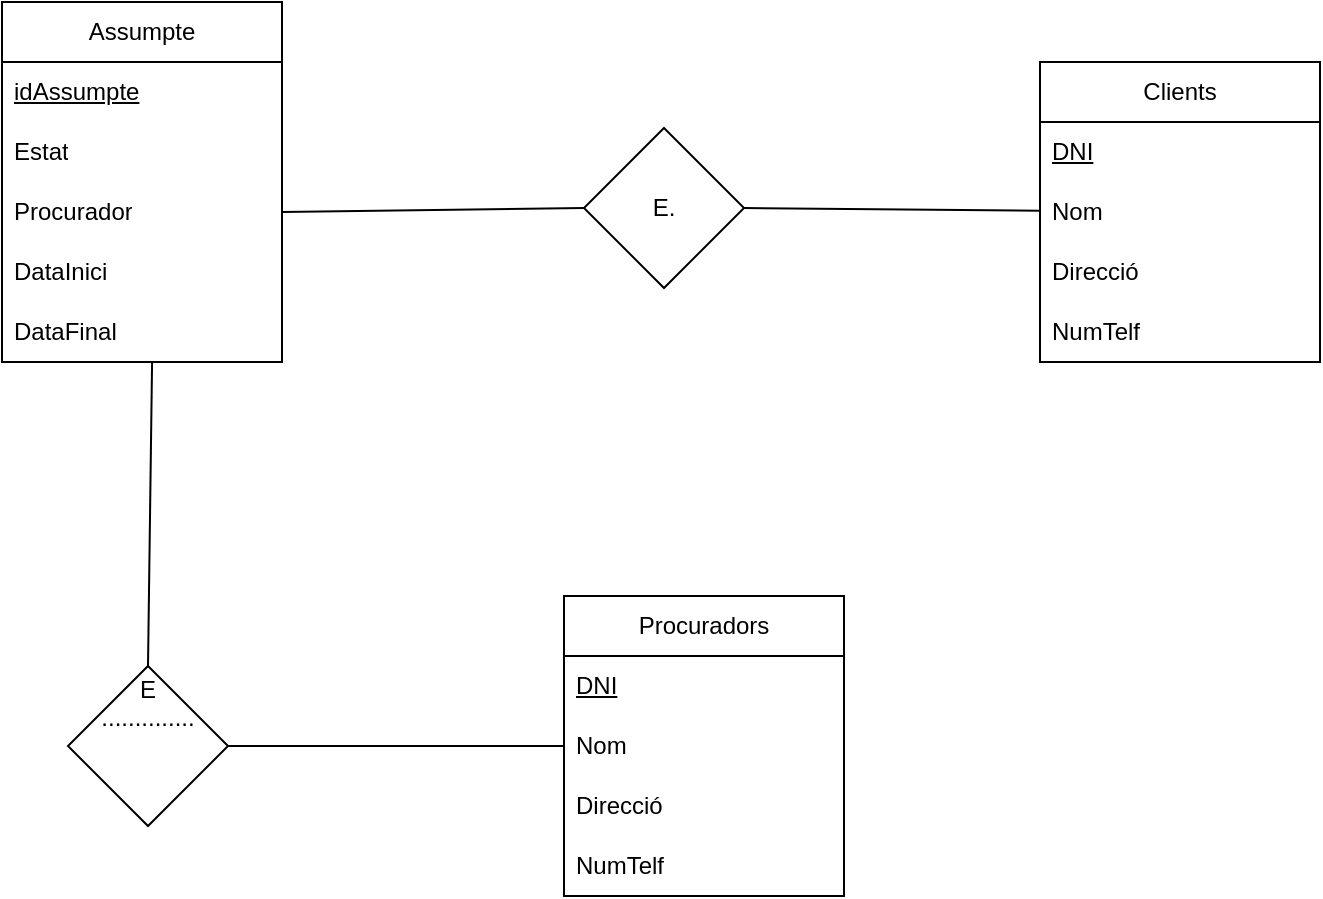 <mxfile version="24.7.17">
  <diagram name="Page-1" id="tj6aMyQ4YZWyP9w3EI61">
    <mxGraphModel dx="1834" dy="788" grid="0" gridSize="10" guides="1" tooltips="1" connect="1" arrows="1" fold="1" page="0" pageScale="1" pageWidth="850" pageHeight="1100" math="0" shadow="0">
      <root>
        <mxCell id="0" />
        <mxCell id="1" parent="0" />
        <mxCell id="U6DigHOxUfzdbVSaLKzw-1" value="Assumpte" style="swimlane;fontStyle=0;childLayout=stackLayout;horizontal=1;startSize=30;horizontalStack=0;resizeParent=1;resizeParentMax=0;resizeLast=0;collapsible=1;marginBottom=0;whiteSpace=wrap;html=1;" vertex="1" parent="1">
          <mxGeometry x="-229" y="30" width="140" height="180" as="geometry" />
        </mxCell>
        <mxCell id="U6DigHOxUfzdbVSaLKzw-2" value="&lt;u&gt;idAssumpte&lt;/u&gt;" style="text;strokeColor=none;fillColor=none;align=left;verticalAlign=middle;spacingLeft=4;spacingRight=4;overflow=hidden;points=[[0,0.5],[1,0.5]];portConstraint=eastwest;rotatable=0;whiteSpace=wrap;html=1;" vertex="1" parent="U6DigHOxUfzdbVSaLKzw-1">
          <mxGeometry y="30" width="140" height="30" as="geometry" />
        </mxCell>
        <mxCell id="U6DigHOxUfzdbVSaLKzw-3" value="Estat" style="text;strokeColor=none;fillColor=none;align=left;verticalAlign=middle;spacingLeft=4;spacingRight=4;overflow=hidden;points=[[0,0.5],[1,0.5]];portConstraint=eastwest;rotatable=0;whiteSpace=wrap;html=1;" vertex="1" parent="U6DigHOxUfzdbVSaLKzw-1">
          <mxGeometry y="60" width="140" height="30" as="geometry" />
        </mxCell>
        <mxCell id="U6DigHOxUfzdbVSaLKzw-13" value="Procurador" style="text;strokeColor=none;fillColor=none;align=left;verticalAlign=middle;spacingLeft=4;spacingRight=4;overflow=hidden;points=[[0,0.5],[1,0.5]];portConstraint=eastwest;rotatable=0;whiteSpace=wrap;html=1;" vertex="1" parent="U6DigHOxUfzdbVSaLKzw-1">
          <mxGeometry y="90" width="140" height="30" as="geometry" />
        </mxCell>
        <mxCell id="U6DigHOxUfzdbVSaLKzw-12" value="DataInici" style="text;strokeColor=none;fillColor=none;align=left;verticalAlign=middle;spacingLeft=4;spacingRight=4;overflow=hidden;points=[[0,0.5],[1,0.5]];portConstraint=eastwest;rotatable=0;whiteSpace=wrap;html=1;" vertex="1" parent="U6DigHOxUfzdbVSaLKzw-1">
          <mxGeometry y="120" width="140" height="30" as="geometry" />
        </mxCell>
        <mxCell id="U6DigHOxUfzdbVSaLKzw-4" value="DataFinal" style="text;strokeColor=none;fillColor=none;align=left;verticalAlign=middle;spacingLeft=4;spacingRight=4;overflow=hidden;points=[[0,0.5],[1,0.5]];portConstraint=eastwest;rotatable=0;whiteSpace=wrap;html=1;" vertex="1" parent="U6DigHOxUfzdbVSaLKzw-1">
          <mxGeometry y="150" width="140" height="30" as="geometry" />
        </mxCell>
        <mxCell id="U6DigHOxUfzdbVSaLKzw-14" value="Clients" style="swimlane;fontStyle=0;childLayout=stackLayout;horizontal=1;startSize=30;horizontalStack=0;resizeParent=1;resizeParentMax=0;resizeLast=0;collapsible=1;marginBottom=0;whiteSpace=wrap;html=1;" vertex="1" parent="1">
          <mxGeometry x="290" y="60" width="140" height="150" as="geometry" />
        </mxCell>
        <mxCell id="U6DigHOxUfzdbVSaLKzw-15" value="&lt;u&gt;DNI&lt;/u&gt;" style="text;strokeColor=none;fillColor=none;align=left;verticalAlign=middle;spacingLeft=4;spacingRight=4;overflow=hidden;points=[[0,0.5],[1,0.5]];portConstraint=eastwest;rotatable=0;whiteSpace=wrap;html=1;" vertex="1" parent="U6DigHOxUfzdbVSaLKzw-14">
          <mxGeometry y="30" width="140" height="30" as="geometry" />
        </mxCell>
        <mxCell id="U6DigHOxUfzdbVSaLKzw-16" value="Nom" style="text;strokeColor=none;fillColor=none;align=left;verticalAlign=middle;spacingLeft=4;spacingRight=4;overflow=hidden;points=[[0,0.5],[1,0.5]];portConstraint=eastwest;rotatable=0;whiteSpace=wrap;html=1;" vertex="1" parent="U6DigHOxUfzdbVSaLKzw-14">
          <mxGeometry y="60" width="140" height="30" as="geometry" />
        </mxCell>
        <mxCell id="U6DigHOxUfzdbVSaLKzw-17" value="Direcció" style="text;strokeColor=none;fillColor=none;align=left;verticalAlign=middle;spacingLeft=4;spacingRight=4;overflow=hidden;points=[[0,0.5],[1,0.5]];portConstraint=eastwest;rotatable=0;whiteSpace=wrap;html=1;" vertex="1" parent="U6DigHOxUfzdbVSaLKzw-14">
          <mxGeometry y="90" width="140" height="30" as="geometry" />
        </mxCell>
        <mxCell id="U6DigHOxUfzdbVSaLKzw-18" value="NumTelf" style="text;strokeColor=none;fillColor=none;align=left;verticalAlign=middle;spacingLeft=4;spacingRight=4;overflow=hidden;points=[[0,0.5],[1,0.5]];portConstraint=eastwest;rotatable=0;whiteSpace=wrap;html=1;" vertex="1" parent="U6DigHOxUfzdbVSaLKzw-14">
          <mxGeometry y="120" width="140" height="30" as="geometry" />
        </mxCell>
        <mxCell id="U6DigHOxUfzdbVSaLKzw-20" value="Procuradors" style="swimlane;fontStyle=0;childLayout=stackLayout;horizontal=1;startSize=30;horizontalStack=0;resizeParent=1;resizeParentMax=0;resizeLast=0;collapsible=1;marginBottom=0;whiteSpace=wrap;html=1;" vertex="1" parent="1">
          <mxGeometry x="52" y="327" width="140" height="150" as="geometry" />
        </mxCell>
        <mxCell id="U6DigHOxUfzdbVSaLKzw-21" value="&lt;u&gt;DNI&lt;/u&gt;" style="text;strokeColor=none;fillColor=none;align=left;verticalAlign=middle;spacingLeft=4;spacingRight=4;overflow=hidden;points=[[0,0.5],[1,0.5]];portConstraint=eastwest;rotatable=0;whiteSpace=wrap;html=1;" vertex="1" parent="U6DigHOxUfzdbVSaLKzw-20">
          <mxGeometry y="30" width="140" height="30" as="geometry" />
        </mxCell>
        <mxCell id="U6DigHOxUfzdbVSaLKzw-22" value="Nom" style="text;strokeColor=none;fillColor=none;align=left;verticalAlign=middle;spacingLeft=4;spacingRight=4;overflow=hidden;points=[[0,0.5],[1,0.5]];portConstraint=eastwest;rotatable=0;whiteSpace=wrap;html=1;" vertex="1" parent="U6DigHOxUfzdbVSaLKzw-20">
          <mxGeometry y="60" width="140" height="30" as="geometry" />
        </mxCell>
        <mxCell id="U6DigHOxUfzdbVSaLKzw-23" value="Direcció" style="text;strokeColor=none;fillColor=none;align=left;verticalAlign=middle;spacingLeft=4;spacingRight=4;overflow=hidden;points=[[0,0.5],[1,0.5]];portConstraint=eastwest;rotatable=0;whiteSpace=wrap;html=1;" vertex="1" parent="U6DigHOxUfzdbVSaLKzw-20">
          <mxGeometry y="90" width="140" height="30" as="geometry" />
        </mxCell>
        <mxCell id="U6DigHOxUfzdbVSaLKzw-24" value="NumTelf" style="text;strokeColor=none;fillColor=none;align=left;verticalAlign=middle;spacingLeft=4;spacingRight=4;overflow=hidden;points=[[0,0.5],[1,0.5]];portConstraint=eastwest;rotatable=0;whiteSpace=wrap;html=1;" vertex="1" parent="U6DigHOxUfzdbVSaLKzw-20">
          <mxGeometry y="120" width="140" height="30" as="geometry" />
        </mxCell>
        <mxCell id="U6DigHOxUfzdbVSaLKzw-25" value="&lt;div&gt;E.&lt;/div&gt;" style="rhombus;whiteSpace=wrap;html=1;" vertex="1" parent="1">
          <mxGeometry x="62" y="93" width="80" height="80" as="geometry" />
        </mxCell>
        <mxCell id="U6DigHOxUfzdbVSaLKzw-28" value="" style="endArrow=none;html=1;rounded=0;fontSize=12;startSize=8;endSize=8;curved=1;entryX=0;entryY=0.5;entryDx=0;entryDy=0;exitX=1;exitY=0.5;exitDx=0;exitDy=0;" edge="1" parent="1" source="U6DigHOxUfzdbVSaLKzw-13" target="U6DigHOxUfzdbVSaLKzw-25">
          <mxGeometry width="50" height="50" relative="1" as="geometry">
            <mxPoint x="75" y="228" as="sourcePoint" />
            <mxPoint x="125" y="178" as="targetPoint" />
          </mxGeometry>
        </mxCell>
        <mxCell id="U6DigHOxUfzdbVSaLKzw-29" value="" style="endArrow=none;html=1;rounded=0;fontSize=12;startSize=8;endSize=8;curved=1;exitX=1;exitY=0.5;exitDx=0;exitDy=0;" edge="1" parent="1" source="U6DigHOxUfzdbVSaLKzw-25" target="U6DigHOxUfzdbVSaLKzw-16">
          <mxGeometry width="50" height="50" relative="1" as="geometry">
            <mxPoint x="145" y="130" as="sourcePoint" />
            <mxPoint x="293" y="130" as="targetPoint" />
          </mxGeometry>
        </mxCell>
        <mxCell id="U6DigHOxUfzdbVSaLKzw-30" value="&lt;div&gt;E&lt;/div&gt;&lt;div&gt;..............&lt;/div&gt;&lt;div&gt;&lt;br&gt;&lt;/div&gt;&lt;div&gt;&lt;br&gt;&lt;/div&gt;&lt;div&gt;&lt;br&gt;&lt;/div&gt;" style="rhombus;whiteSpace=wrap;html=1;" vertex="1" parent="1">
          <mxGeometry x="-196" y="362" width="80" height="80" as="geometry" />
        </mxCell>
        <mxCell id="U6DigHOxUfzdbVSaLKzw-31" value="" style="endArrow=none;html=1;rounded=0;fontSize=12;startSize=8;endSize=8;curved=1;entryX=0.5;entryY=0;entryDx=0;entryDy=0;exitX=0.536;exitY=1;exitDx=0;exitDy=0;exitPerimeter=0;" edge="1" parent="1" target="U6DigHOxUfzdbVSaLKzw-30" source="U6DigHOxUfzdbVSaLKzw-4">
          <mxGeometry width="50" height="50" relative="1" as="geometry">
            <mxPoint x="-335" y="371" as="sourcePoint" />
            <mxPoint x="-124" y="416" as="targetPoint" />
            <Array as="points" />
          </mxGeometry>
        </mxCell>
        <mxCell id="U6DigHOxUfzdbVSaLKzw-32" value="" style="endArrow=none;html=1;rounded=0;fontSize=12;startSize=8;endSize=8;curved=1;exitX=1;exitY=0.5;exitDx=0;exitDy=0;entryX=0;entryY=0.5;entryDx=0;entryDy=0;" edge="1" parent="1" source="U6DigHOxUfzdbVSaLKzw-30" target="U6DigHOxUfzdbVSaLKzw-22">
          <mxGeometry width="50" height="50" relative="1" as="geometry">
            <mxPoint x="-104" y="368" as="sourcePoint" />
            <mxPoint x="41" y="372" as="targetPoint" />
          </mxGeometry>
        </mxCell>
      </root>
    </mxGraphModel>
  </diagram>
</mxfile>
